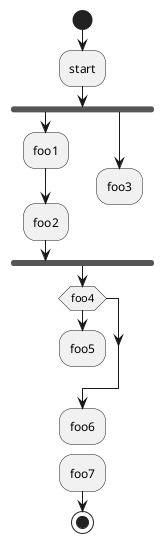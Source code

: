 @startuml
start
:start;
fork
    :foo1;
    :foo2;
fork again
    :foo3;
    detach
endfork
if (foo4) then
    :foo5;
    detach
endif
:foo6;
detach
:foo7;
stop
@enduml